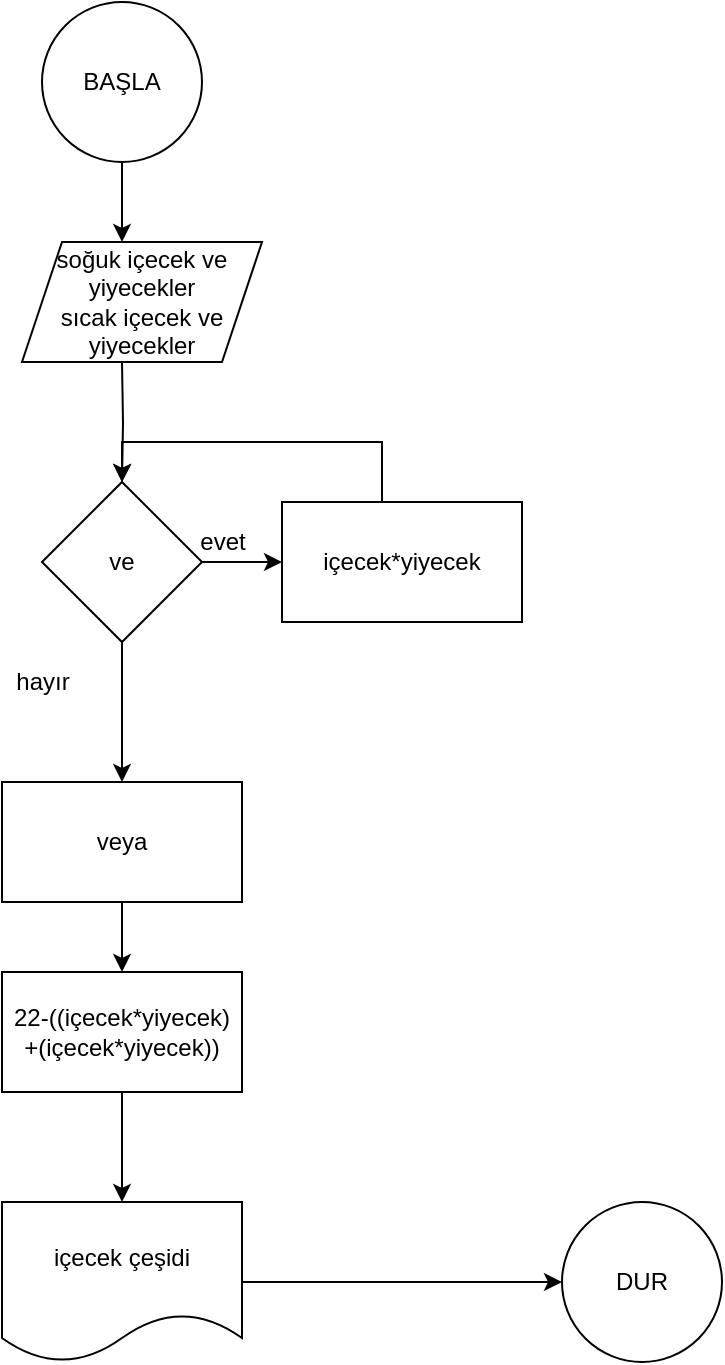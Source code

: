 <mxfile version="14.9.6" type="device"><diagram id="K45YKl37WpY3jbr-ChmX" name="Page-1"><mxGraphModel dx="1086" dy="806" grid="1" gridSize="10" guides="1" tooltips="1" connect="1" arrows="1" fold="1" page="1" pageScale="1" pageWidth="827" pageHeight="1169" math="0" shadow="0"><root><mxCell id="0"/><mxCell id="1" parent="0"/><mxCell id="K4tl2Y7O3JyXmRvJCU1G-5" value="" style="edgeStyle=orthogonalEdgeStyle;rounded=0;orthogonalLoop=1;jettySize=auto;html=1;" parent="1" source="K4tl2Y7O3JyXmRvJCU1G-2" edge="1"><mxGeometry relative="1" as="geometry"><mxPoint x="390" y="160" as="targetPoint"/></mxGeometry></mxCell><mxCell id="K4tl2Y7O3JyXmRvJCU1G-2" value="BAŞLA" style="ellipse;whiteSpace=wrap;html=1;aspect=fixed;" parent="1" vertex="1"><mxGeometry x="350" y="40" width="80" height="80" as="geometry"/></mxCell><mxCell id="K4tl2Y7O3JyXmRvJCU1G-3" value="DUR" style="ellipse;whiteSpace=wrap;html=1;aspect=fixed;" parent="1" vertex="1"><mxGeometry x="610" y="640" width="80" height="80" as="geometry"/></mxCell><mxCell id="K4tl2Y7O3JyXmRvJCU1G-11" style="edgeStyle=orthogonalEdgeStyle;rounded=0;orthogonalLoop=1;jettySize=auto;html=1;entryX=0.5;entryY=0;entryDx=0;entryDy=0;" parent="1" target="K4tl2Y7O3JyXmRvJCU1G-6" edge="1"><mxGeometry relative="1" as="geometry"><mxPoint x="390" y="220" as="sourcePoint"/></mxGeometry></mxCell><mxCell id="K4tl2Y7O3JyXmRvJCU1G-8" value="" style="edgeStyle=orthogonalEdgeStyle;rounded=0;orthogonalLoop=1;jettySize=auto;html=1;" parent="1" source="K4tl2Y7O3JyXmRvJCU1G-6" target="K4tl2Y7O3JyXmRvJCU1G-7" edge="1"><mxGeometry relative="1" as="geometry"/></mxCell><mxCell id="K4tl2Y7O3JyXmRvJCU1G-16" value="" style="edgeStyle=orthogonalEdgeStyle;rounded=0;orthogonalLoop=1;jettySize=auto;html=1;" parent="1" source="K4tl2Y7O3JyXmRvJCU1G-6" target="K4tl2Y7O3JyXmRvJCU1G-15" edge="1"><mxGeometry relative="1" as="geometry"/></mxCell><mxCell id="K4tl2Y7O3JyXmRvJCU1G-6" value="ve" style="rhombus;whiteSpace=wrap;html=1;" parent="1" vertex="1"><mxGeometry x="350" y="280" width="80" height="80" as="geometry"/></mxCell><mxCell id="K4tl2Y7O3JyXmRvJCU1G-13" style="edgeStyle=orthogonalEdgeStyle;rounded=0;orthogonalLoop=1;jettySize=auto;html=1;entryX=0.5;entryY=0;entryDx=0;entryDy=0;" parent="1" source="K4tl2Y7O3JyXmRvJCU1G-7" target="K4tl2Y7O3JyXmRvJCU1G-6" edge="1"><mxGeometry relative="1" as="geometry"><Array as="points"><mxPoint x="520" y="260"/><mxPoint x="390" y="260"/></Array></mxGeometry></mxCell><mxCell id="K4tl2Y7O3JyXmRvJCU1G-7" value="içecek*yiyecek" style="rounded=0;whiteSpace=wrap;html=1;" parent="1" vertex="1"><mxGeometry x="470" y="290" width="120" height="60" as="geometry"/></mxCell><mxCell id="K4tl2Y7O3JyXmRvJCU1G-9" value="evet" style="text;html=1;align=center;verticalAlign=middle;resizable=0;points=[];autosize=1;strokeColor=none;" parent="1" vertex="1"><mxGeometry x="420" y="300" width="40" height="20" as="geometry"/></mxCell><mxCell id="K4tl2Y7O3JyXmRvJCU1G-14" value="hayır" style="text;html=1;align=center;verticalAlign=middle;resizable=0;points=[];autosize=1;strokeColor=none;" parent="1" vertex="1"><mxGeometry x="330" y="370" width="40" height="20" as="geometry"/></mxCell><mxCell id="K4tl2Y7O3JyXmRvJCU1G-18" value="" style="edgeStyle=orthogonalEdgeStyle;rounded=0;orthogonalLoop=1;jettySize=auto;html=1;" parent="1" source="K4tl2Y7O3JyXmRvJCU1G-15" target="K4tl2Y7O3JyXmRvJCU1G-17" edge="1"><mxGeometry relative="1" as="geometry"/></mxCell><mxCell id="K4tl2Y7O3JyXmRvJCU1G-15" value="veya" style="rounded=0;whiteSpace=wrap;html=1;" parent="1" vertex="1"><mxGeometry x="330" y="430" width="120" height="60" as="geometry"/></mxCell><mxCell id="K4tl2Y7O3JyXmRvJCU1G-21" value="" style="edgeStyle=orthogonalEdgeStyle;rounded=0;orthogonalLoop=1;jettySize=auto;html=1;" parent="1" source="K4tl2Y7O3JyXmRvJCU1G-17" target="K4tl2Y7O3JyXmRvJCU1G-20" edge="1"><mxGeometry relative="1" as="geometry"/></mxCell><mxCell id="K4tl2Y7O3JyXmRvJCU1G-17" value="22-((içecek*yiyecek)&lt;br&gt;+(içecek*yiyecek))" style="rounded=0;whiteSpace=wrap;html=1;" parent="1" vertex="1"><mxGeometry x="330" y="525" width="120" height="60" as="geometry"/></mxCell><mxCell id="K4tl2Y7O3JyXmRvJCU1G-22" style="edgeStyle=orthogonalEdgeStyle;rounded=0;orthogonalLoop=1;jettySize=auto;html=1;" parent="1" source="K4tl2Y7O3JyXmRvJCU1G-20" target="K4tl2Y7O3JyXmRvJCU1G-3" edge="1"><mxGeometry relative="1" as="geometry"/></mxCell><mxCell id="K4tl2Y7O3JyXmRvJCU1G-20" value="içecek çeşidi" style="shape=document;whiteSpace=wrap;html=1;boundedLbl=1;" parent="1" vertex="1"><mxGeometry x="330" y="640" width="120" height="80" as="geometry"/></mxCell><mxCell id="8Nb7ftnRJN4m5DjiBHvc-1" value="&lt;span&gt;soğuk içecek ve yiyecekler&lt;/span&gt;&lt;br&gt;&lt;span&gt;sıcak içecek ve yiyecekler&lt;/span&gt;" style="shape=parallelogram;perimeter=parallelogramPerimeter;whiteSpace=wrap;html=1;fixedSize=1;" vertex="1" parent="1"><mxGeometry x="340" y="160" width="120" height="60" as="geometry"/></mxCell></root></mxGraphModel></diagram></mxfile>
